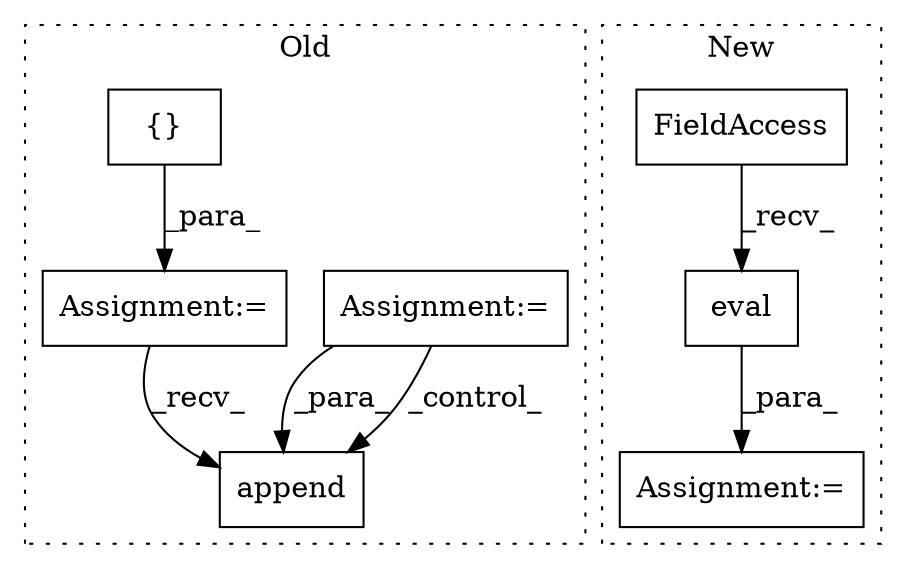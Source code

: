 digraph G {
subgraph cluster0 {
1 [label="append" a="32" s="81856,81866" l="7,1" shape="box"];
4 [label="Assignment:=" a="7" s="81410" l="3" shape="box"];
6 [label="{}" a="4" s="81802,81806" l="1,1" shape="box"];
7 [label="Assignment:=" a="7" s="81792" l="1" shape="box"];
label = "Old";
style="dotted";
}
subgraph cluster1 {
2 [label="eval" a="32" s="81793,81853" l="5,1" shape="box"];
3 [label="Assignment:=" a="7" s="81778" l="1" shape="box"];
5 [label="FieldAccess" a="22" s="81779" l="5" shape="box"];
label = "New";
style="dotted";
}
2 -> 3 [label="_para_"];
4 -> 1 [label="_para_"];
4 -> 1 [label="_control_"];
5 -> 2 [label="_recv_"];
6 -> 7 [label="_para_"];
7 -> 1 [label="_recv_"];
}